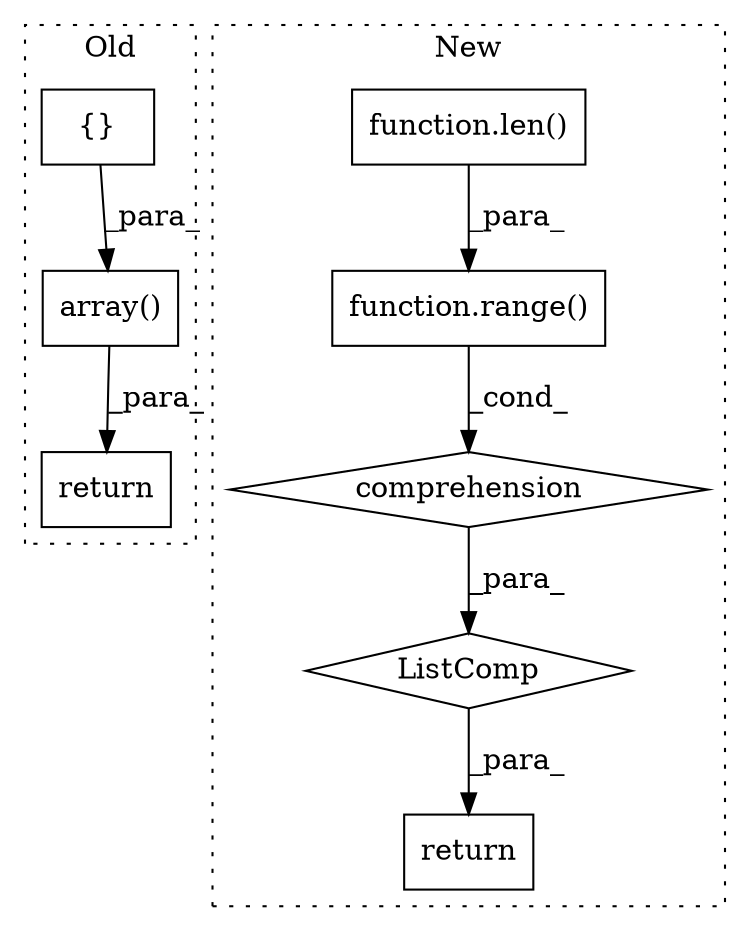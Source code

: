 digraph G {
subgraph cluster0 {
1 [label="array()" a="75" s="582,607" l="9,1" shape="box"];
5 [label="return" a="93" s="575" l="7" shape="box"];
7 [label="{}" a="59" s="591,606" l="1,0" shape="box"];
label = "Old";
style="dotted";
}
subgraph cluster1 {
2 [label="function.range()" a="75" s="1090,1103" l="6,1" shape="box"];
3 [label="comprehension" a="45" s="1081" l="3" shape="diamond"];
4 [label="function.len()" a="75" s="1096,1102" l="4,1" shape="box"];
6 [label="return" a="93" s="1044" l="7" shape="box"];
8 [label="ListComp" a="106" s="1051" l="54" shape="diamond"];
label = "New";
style="dotted";
}
1 -> 5 [label="_para_"];
2 -> 3 [label="_cond_"];
3 -> 8 [label="_para_"];
4 -> 2 [label="_para_"];
7 -> 1 [label="_para_"];
8 -> 6 [label="_para_"];
}